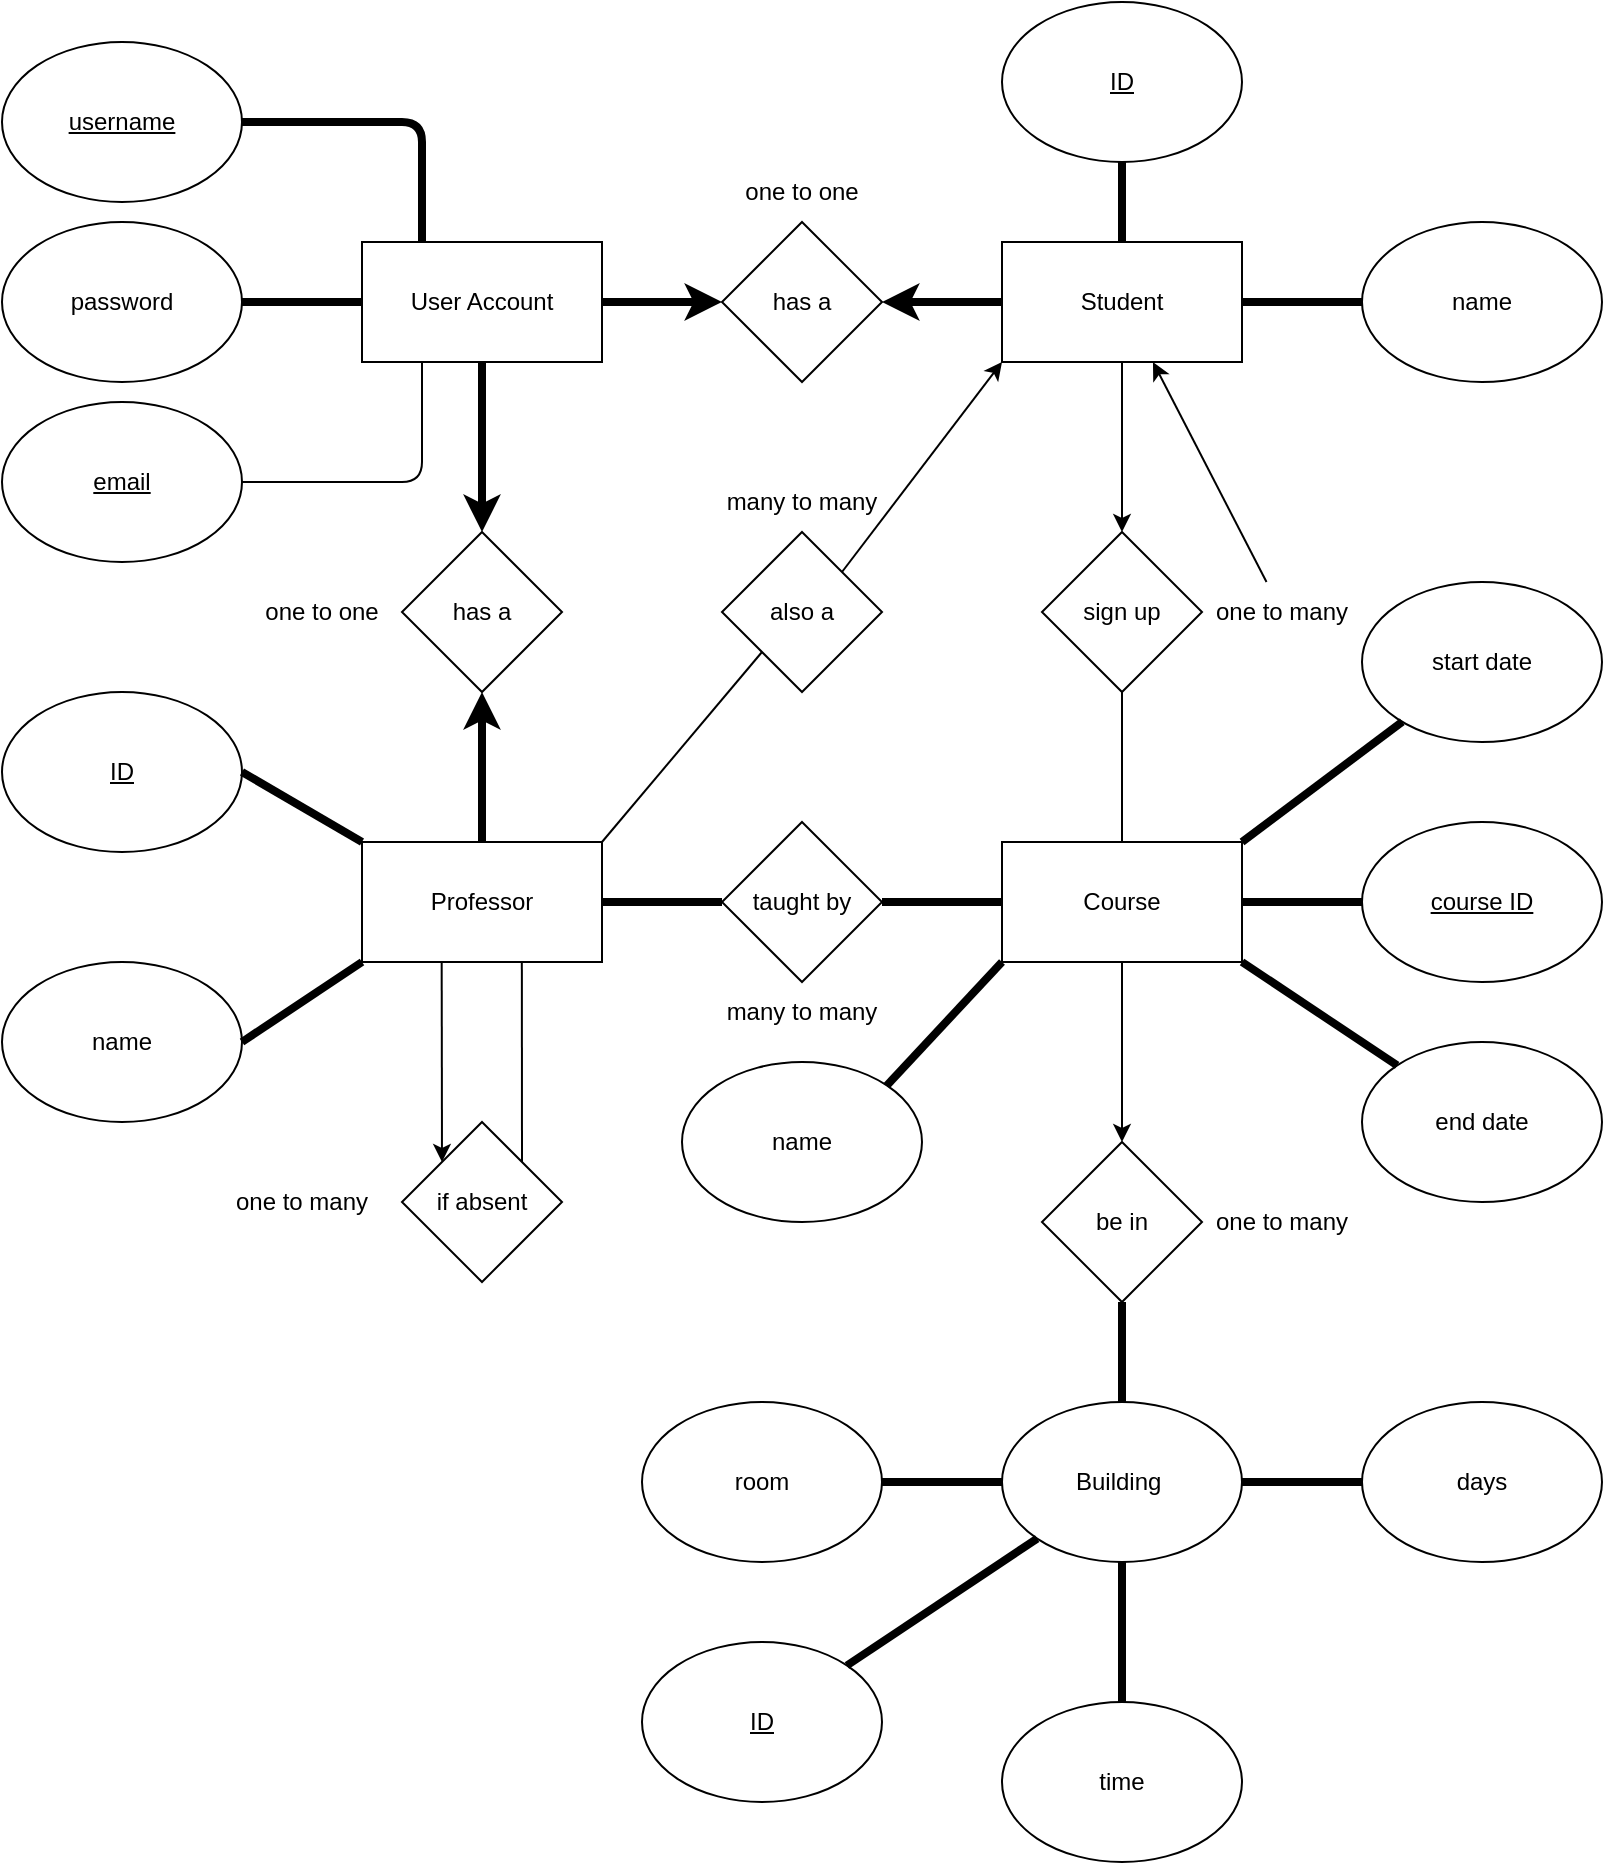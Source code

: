 <mxfile>
    <diagram id="Q0U221ffADv90gzHcSHl" name="Page-1">
        <mxGraphModel dx="790" dy="614" grid="1" gridSize="10" guides="1" tooltips="1" connect="1" arrows="1" fold="1" page="1" pageScale="1" pageWidth="850" pageHeight="1100" background="none" math="0" shadow="0">
            <root>
                <mxCell id="0"/>
                <mxCell id="1" parent="0"/>
                <mxCell id="19" style="edgeStyle=none;html=1;strokeWidth=4;" parent="1" source="2" target="15" edge="1">
                    <mxGeometry relative="1" as="geometry"/>
                </mxCell>
                <mxCell id="24" style="edgeStyle=none;html=1;entryX=0.5;entryY=0;entryDx=0;entryDy=0;strokeWidth=1;" parent="1" source="2" target="23" edge="1">
                    <mxGeometry relative="1" as="geometry"/>
                </mxCell>
                <mxCell id="2" value="Student" style="rounded=0;whiteSpace=wrap;html=1;" parent="1" vertex="1">
                    <mxGeometry x="520" y="130" width="120" height="60" as="geometry"/>
                </mxCell>
                <mxCell id="73" style="edgeStyle=none;html=1;entryX=0.5;entryY=0;entryDx=0;entryDy=0;" parent="1" source="3" target="72" edge="1">
                    <mxGeometry relative="1" as="geometry"/>
                </mxCell>
                <mxCell id="3" value="Course" style="rounded=0;whiteSpace=wrap;html=1;" parent="1" vertex="1">
                    <mxGeometry x="520" y="430" width="120" height="60" as="geometry"/>
                </mxCell>
                <mxCell id="18" style="edgeStyle=none;html=1;entryX=0;entryY=0.5;entryDx=0;entryDy=0;strokeWidth=4;" parent="1" source="4" target="15" edge="1">
                    <mxGeometry relative="1" as="geometry"/>
                </mxCell>
                <mxCell id="88" style="edgeStyle=none;html=1;entryX=0.5;entryY=0;entryDx=0;entryDy=0;strokeWidth=4;" parent="1" source="4" target="87" edge="1">
                    <mxGeometry relative="1" as="geometry"/>
                </mxCell>
                <mxCell id="4" value="User Account" style="rounded=0;whiteSpace=wrap;html=1;" parent="1" vertex="1">
                    <mxGeometry x="200" y="130" width="120" height="60" as="geometry"/>
                </mxCell>
                <mxCell id="89" style="edgeStyle=none;html=1;entryX=0.5;entryY=1;entryDx=0;entryDy=0;strokeWidth=4;" parent="1" source="5" target="87" edge="1">
                    <mxGeometry relative="1" as="geometry"/>
                </mxCell>
                <mxCell id="91" style="edgeStyle=none;html=1;entryX=0;entryY=0;entryDx=0;entryDy=0;strokeWidth=1;exitX=0.332;exitY=1;exitDx=0;exitDy=0;exitPerimeter=0;" parent="1" source="5" target="48" edge="1">
                    <mxGeometry relative="1" as="geometry"/>
                </mxCell>
                <mxCell id="5" value="Professor" style="rounded=0;whiteSpace=wrap;html=1;" parent="1" vertex="1">
                    <mxGeometry x="200" y="430" width="120" height="60" as="geometry"/>
                </mxCell>
                <mxCell id="6" value="&lt;u&gt;username&lt;/u&gt;" style="ellipse;whiteSpace=wrap;html=1;" parent="1" vertex="1">
                    <mxGeometry x="20" y="30" width="120" height="80" as="geometry"/>
                </mxCell>
                <mxCell id="7" value="password" style="ellipse;whiteSpace=wrap;html=1;" parent="1" vertex="1">
                    <mxGeometry x="20" y="120" width="120" height="80" as="geometry"/>
                </mxCell>
                <mxCell id="8" value="&lt;u&gt;email&lt;/u&gt;" style="ellipse;whiteSpace=wrap;html=1;" parent="1" vertex="1">
                    <mxGeometry x="20" y="210" width="120" height="80" as="geometry"/>
                </mxCell>
                <mxCell id="9" value="&lt;u&gt;ID&lt;/u&gt;" style="ellipse;whiteSpace=wrap;html=1;" parent="1" vertex="1">
                    <mxGeometry x="520" y="10" width="120" height="80" as="geometry"/>
                </mxCell>
                <mxCell id="10" value="name" style="ellipse;whiteSpace=wrap;html=1;" parent="1" vertex="1">
                    <mxGeometry x="700" y="120" width="120" height="80" as="geometry"/>
                </mxCell>
                <mxCell id="12" value="" style="endArrow=none;html=1;exitX=1;exitY=0.5;exitDx=0;exitDy=0;entryX=0.25;entryY=0;entryDx=0;entryDy=0;strokeWidth=4;" parent="1" source="6" target="4" edge="1">
                    <mxGeometry width="50" height="50" relative="1" as="geometry">
                        <mxPoint x="200" y="90" as="sourcePoint"/>
                        <mxPoint x="250" y="40" as="targetPoint"/>
                        <Array as="points">
                            <mxPoint x="230" y="70"/>
                        </Array>
                    </mxGeometry>
                </mxCell>
                <mxCell id="13" value="" style="endArrow=none;html=1;exitX=1;exitY=0.5;exitDx=0;exitDy=0;entryX=0;entryY=0.5;entryDx=0;entryDy=0;strokeWidth=4;" parent="1" source="7" target="4" edge="1">
                    <mxGeometry width="50" height="50" relative="1" as="geometry">
                        <mxPoint x="200" y="270" as="sourcePoint"/>
                        <mxPoint x="250" y="220" as="targetPoint"/>
                    </mxGeometry>
                </mxCell>
                <mxCell id="14" value="" style="endArrow=none;html=1;exitX=1;exitY=0.5;exitDx=0;exitDy=0;entryX=0.25;entryY=1;entryDx=0;entryDy=0;" parent="1" source="8" target="4" edge="1">
                    <mxGeometry width="50" height="50" relative="1" as="geometry">
                        <mxPoint x="230" y="290" as="sourcePoint"/>
                        <mxPoint x="280" y="240" as="targetPoint"/>
                        <Array as="points">
                            <mxPoint x="230" y="250"/>
                        </Array>
                    </mxGeometry>
                </mxCell>
                <mxCell id="15" value="has a" style="rhombus;whiteSpace=wrap;html=1;" parent="1" vertex="1">
                    <mxGeometry x="380" y="120" width="80" height="80" as="geometry"/>
                </mxCell>
                <mxCell id="21" value="" style="endArrow=none;html=1;strokeWidth=4;entryX=0.5;entryY=1;entryDx=0;entryDy=0;exitX=0.5;exitY=0;exitDx=0;exitDy=0;" parent="1" source="2" target="9" edge="1">
                    <mxGeometry width="50" height="50" relative="1" as="geometry">
                        <mxPoint x="490" y="320" as="sourcePoint"/>
                        <mxPoint x="540" y="270" as="targetPoint"/>
                    </mxGeometry>
                </mxCell>
                <mxCell id="22" value="" style="endArrow=none;html=1;strokeWidth=4;entryX=0;entryY=0.5;entryDx=0;entryDy=0;exitX=1;exitY=0.5;exitDx=0;exitDy=0;" parent="1" source="2" target="10" edge="1">
                    <mxGeometry width="50" height="50" relative="1" as="geometry">
                        <mxPoint x="650" y="280" as="sourcePoint"/>
                        <mxPoint x="700" y="230" as="targetPoint"/>
                    </mxGeometry>
                </mxCell>
                <mxCell id="23" value="sign up" style="rhombus;whiteSpace=wrap;html=1;" parent="1" vertex="1">
                    <mxGeometry x="540" y="275" width="80" height="80" as="geometry"/>
                </mxCell>
                <mxCell id="25" value="" style="endArrow=none;html=1;strokeWidth=1;entryX=0.5;entryY=1;entryDx=0;entryDy=0;exitX=0.5;exitY=0;exitDx=0;exitDy=0;" parent="1" source="3" target="23" edge="1">
                    <mxGeometry width="50" height="50" relative="1" as="geometry">
                        <mxPoint x="380" y="410" as="sourcePoint"/>
                        <mxPoint x="430" y="360" as="targetPoint"/>
                    </mxGeometry>
                </mxCell>
                <mxCell id="27" value="&lt;u&gt;course ID&lt;/u&gt;" style="ellipse;whiteSpace=wrap;html=1;" parent="1" vertex="1">
                    <mxGeometry x="700" y="420" width="120" height="80" as="geometry"/>
                </mxCell>
                <mxCell id="28" value="" style="endArrow=none;html=1;strokeWidth=4;entryX=0;entryY=0.5;entryDx=0;entryDy=0;exitX=1;exitY=0.5;exitDx=0;exitDy=0;" parent="1" source="3" target="27" edge="1">
                    <mxGeometry width="50" height="50" relative="1" as="geometry">
                        <mxPoint x="620" y="560" as="sourcePoint"/>
                        <mxPoint x="670" y="510" as="targetPoint"/>
                    </mxGeometry>
                </mxCell>
                <mxCell id="29" value="Building&amp;nbsp;" style="ellipse;whiteSpace=wrap;html=1;" parent="1" vertex="1">
                    <mxGeometry x="520" y="710" width="120" height="80" as="geometry"/>
                </mxCell>
                <mxCell id="30" value="taught by" style="rhombus;whiteSpace=wrap;html=1;" parent="1" vertex="1">
                    <mxGeometry x="380" y="420" width="80" height="80" as="geometry"/>
                </mxCell>
                <mxCell id="31" value="" style="endArrow=none;html=1;strokeWidth=4;endSize=6;startSize=6;entryX=0.5;entryY=1;entryDx=0;entryDy=0;exitX=0.5;exitY=0;exitDx=0;exitDy=0;" parent="1" source="29" target="72" edge="1">
                    <mxGeometry width="50" height="50" relative="1" as="geometry">
                        <mxPoint x="400" y="600" as="sourcePoint"/>
                        <mxPoint x="450" y="550" as="targetPoint"/>
                    </mxGeometry>
                </mxCell>
                <mxCell id="32" value="name" style="ellipse;whiteSpace=wrap;html=1;" parent="1" vertex="1">
                    <mxGeometry x="360" y="540" width="120" height="80" as="geometry"/>
                </mxCell>
                <mxCell id="33" value="" style="endArrow=none;html=1;strokeWidth=4;exitX=1;exitY=0;exitDx=0;exitDy=0;endSize=6;startSize=6;entryX=0;entryY=1;entryDx=0;entryDy=0;" parent="1" source="32" target="3" edge="1">
                    <mxGeometry width="50" height="50" relative="1" as="geometry">
                        <mxPoint x="250.86" y="630" as="sourcePoint"/>
                        <mxPoint x="479.131" y="520" as="targetPoint"/>
                    </mxGeometry>
                </mxCell>
                <mxCell id="36" value="" style="endArrow=none;html=1;strokeWidth=4;startSize=6;endSize=6;exitX=1;exitY=0.5;exitDx=0;exitDy=0;entryX=0;entryY=0.5;entryDx=0;entryDy=0;" parent="1" source="5" target="30" edge="1">
                    <mxGeometry width="50" height="50" relative="1" as="geometry">
                        <mxPoint x="250" y="560" as="sourcePoint"/>
                        <mxPoint x="370" y="500" as="targetPoint"/>
                    </mxGeometry>
                </mxCell>
                <mxCell id="37" value="" style="endArrow=none;html=1;strokeWidth=4;startSize=6;endSize=6;entryX=0;entryY=0.5;entryDx=0;entryDy=0;exitX=1;exitY=0.5;exitDx=0;exitDy=0;" parent="1" source="30" target="3" edge="1">
                    <mxGeometry width="50" height="50" relative="1" as="geometry">
                        <mxPoint x="470" y="500" as="sourcePoint"/>
                        <mxPoint x="420" y="520" as="targetPoint"/>
                    </mxGeometry>
                </mxCell>
                <mxCell id="38" value="name" style="ellipse;whiteSpace=wrap;html=1;" parent="1" vertex="1">
                    <mxGeometry x="20" y="490" width="120" height="80" as="geometry"/>
                </mxCell>
                <mxCell id="40" value="" style="endArrow=none;html=1;strokeWidth=4;startSize=6;endSize=6;entryX=0;entryY=1;entryDx=0;entryDy=0;exitX=1;exitY=0.5;exitDx=0;exitDy=0;" parent="1" source="38" target="5" edge="1">
                    <mxGeometry width="50" height="50" relative="1" as="geometry">
                        <mxPoint x="120" y="590" as="sourcePoint"/>
                        <mxPoint x="170" y="540" as="targetPoint"/>
                    </mxGeometry>
                </mxCell>
                <mxCell id="41" value="one to one" style="text;html=1;strokeColor=none;fillColor=none;align=center;verticalAlign=middle;whiteSpace=wrap;rounded=0;" parent="1" vertex="1">
                    <mxGeometry x="390" y="90" width="60" height="30" as="geometry"/>
                </mxCell>
                <mxCell id="98" value="" style="edgeStyle=none;html=1;" parent="1" source="42" target="2" edge="1">
                    <mxGeometry relative="1" as="geometry"/>
                </mxCell>
                <mxCell id="42" value="one to many" style="text;html=1;strokeColor=none;fillColor=none;align=center;verticalAlign=middle;whiteSpace=wrap;rounded=0;" parent="1" vertex="1">
                    <mxGeometry x="620" y="300" width="80" height="30" as="geometry"/>
                </mxCell>
                <mxCell id="43" value="many to many" style="text;html=1;strokeColor=none;fillColor=none;align=center;verticalAlign=middle;whiteSpace=wrap;rounded=0;" parent="1" vertex="1">
                    <mxGeometry x="380" y="500" width="80" height="30" as="geometry"/>
                </mxCell>
                <mxCell id="44" value="start date" style="ellipse;whiteSpace=wrap;html=1;" parent="1" vertex="1">
                    <mxGeometry x="700" y="300" width="120" height="80" as="geometry"/>
                </mxCell>
                <mxCell id="45" value="" style="endArrow=none;html=1;strokeWidth=4;endSize=6;startSize=6;entryX=1;entryY=0;entryDx=0;entryDy=0;" parent="1" source="44" target="3" edge="1">
                    <mxGeometry width="50" height="50" relative="1" as="geometry">
                        <mxPoint x="400" y="385" as="sourcePoint"/>
                        <mxPoint x="640" y="275" as="targetPoint"/>
                    </mxGeometry>
                </mxCell>
                <mxCell id="46" value="&lt;u&gt;ID&lt;/u&gt;" style="ellipse;whiteSpace=wrap;html=1;" parent="1" vertex="1">
                    <mxGeometry x="20" y="355" width="120" height="80" as="geometry"/>
                </mxCell>
                <mxCell id="47" value="" style="endArrow=none;html=1;strokeWidth=4;startSize=6;endSize=6;entryX=0;entryY=0;entryDx=0;entryDy=0;exitX=1;exitY=0.5;exitDx=0;exitDy=0;" parent="1" source="46" target="5" edge="1">
                    <mxGeometry width="50" height="50" relative="1" as="geometry">
                        <mxPoint x="300" y="440" as="sourcePoint"/>
                        <mxPoint x="380" y="310" as="targetPoint"/>
                    </mxGeometry>
                </mxCell>
                <mxCell id="48" value="if absent" style="rhombus;whiteSpace=wrap;html=1;" parent="1" vertex="1">
                    <mxGeometry x="220" y="570" width="80" height="80" as="geometry"/>
                </mxCell>
                <mxCell id="51" value="one to many" style="text;html=1;strokeColor=none;fillColor=none;align=center;verticalAlign=middle;whiteSpace=wrap;rounded=0;" parent="1" vertex="1">
                    <mxGeometry x="130" y="595" width="80" height="30" as="geometry"/>
                </mxCell>
                <mxCell id="71" value="" style="endArrow=none;html=1;exitX=1;exitY=0;exitDx=0;exitDy=0;entryX=0.666;entryY=1.002;entryDx=0;entryDy=0;entryPerimeter=0;" parent="1" source="48" target="5" edge="1">
                    <mxGeometry width="50" height="50" relative="1" as="geometry">
                        <mxPoint x="240" y="560" as="sourcePoint"/>
                        <mxPoint x="280" y="500" as="targetPoint"/>
                    </mxGeometry>
                </mxCell>
                <mxCell id="72" value="be in" style="rhombus;whiteSpace=wrap;html=1;" parent="1" vertex="1">
                    <mxGeometry x="540" y="580" width="80" height="80" as="geometry"/>
                </mxCell>
                <mxCell id="74" value="one to many" style="text;html=1;strokeColor=none;fillColor=none;align=center;verticalAlign=middle;whiteSpace=wrap;rounded=0;" parent="1" vertex="1">
                    <mxGeometry x="620" y="605" width="80" height="30" as="geometry"/>
                </mxCell>
                <mxCell id="79" value="room" style="ellipse;whiteSpace=wrap;html=1;" parent="1" vertex="1">
                    <mxGeometry x="340" y="710" width="120" height="80" as="geometry"/>
                </mxCell>
                <mxCell id="80" value="" style="endArrow=none;html=1;entryX=0;entryY=0.5;entryDx=0;entryDy=0;strokeWidth=4;" parent="1" source="79" target="29" edge="1">
                    <mxGeometry width="50" height="50" relative="1" as="geometry">
                        <mxPoint x="450" y="820" as="sourcePoint"/>
                        <mxPoint x="550" y="760" as="targetPoint"/>
                    </mxGeometry>
                </mxCell>
                <mxCell id="81" value="days" style="ellipse;whiteSpace=wrap;html=1;" parent="1" vertex="1">
                    <mxGeometry x="700" y="710" width="120" height="80" as="geometry"/>
                </mxCell>
                <mxCell id="82" value="" style="endArrow=none;html=1;entryX=1;entryY=0.5;entryDx=0;entryDy=0;exitX=0;exitY=0.5;exitDx=0;exitDy=0;strokeWidth=4;" parent="1" source="81" target="29" edge="1">
                    <mxGeometry width="50" height="50" relative="1" as="geometry">
                        <mxPoint x="550" y="730" as="sourcePoint"/>
                        <mxPoint x="650" y="670" as="targetPoint"/>
                    </mxGeometry>
                </mxCell>
                <mxCell id="83" value="time" style="ellipse;whiteSpace=wrap;html=1;" parent="1" vertex="1">
                    <mxGeometry x="520" y="860" width="120" height="80" as="geometry"/>
                </mxCell>
                <mxCell id="84" value="" style="endArrow=none;html=1;entryX=0.5;entryY=1;entryDx=0;entryDy=0;strokeWidth=4;" parent="1" source="83" target="29" edge="1">
                    <mxGeometry width="50" height="50" relative="1" as="geometry">
                        <mxPoint x="540" y="820" as="sourcePoint"/>
                        <mxPoint x="640" y="760" as="targetPoint"/>
                    </mxGeometry>
                </mxCell>
                <mxCell id="85" value="end date" style="ellipse;whiteSpace=wrap;html=1;" parent="1" vertex="1">
                    <mxGeometry x="700" y="530" width="120" height="80" as="geometry"/>
                </mxCell>
                <mxCell id="86" value="" style="endArrow=none;html=1;strokeWidth=4;endSize=6;startSize=6;entryX=1;entryY=1;entryDx=0;entryDy=0;" parent="1" source="85" target="3" edge="1">
                    <mxGeometry width="50" height="50" relative="1" as="geometry">
                        <mxPoint x="400" y="615" as="sourcePoint"/>
                        <mxPoint x="640" y="660" as="targetPoint"/>
                    </mxGeometry>
                </mxCell>
                <mxCell id="87" value="has a" style="rhombus;whiteSpace=wrap;html=1;" parent="1" vertex="1">
                    <mxGeometry x="220" y="275" width="80" height="80" as="geometry"/>
                </mxCell>
                <mxCell id="90" value="one to one" style="text;html=1;strokeColor=none;fillColor=none;align=center;verticalAlign=middle;whiteSpace=wrap;rounded=0;" parent="1" vertex="1">
                    <mxGeometry x="150" y="300" width="60" height="30" as="geometry"/>
                </mxCell>
                <mxCell id="97" style="edgeStyle=none;html=1;exitX=1;exitY=0;exitDx=0;exitDy=0;entryX=0;entryY=1;entryDx=0;entryDy=0;" parent="1" source="92" target="2" edge="1">
                    <mxGeometry relative="1" as="geometry"/>
                </mxCell>
                <mxCell id="92" value="also a" style="rhombus;whiteSpace=wrap;html=1;" parent="1" vertex="1">
                    <mxGeometry x="380" y="275" width="80" height="80" as="geometry"/>
                </mxCell>
                <mxCell id="94" value="" style="endArrow=none;html=1;exitX=1;exitY=0;exitDx=0;exitDy=0;entryX=0;entryY=1;entryDx=0;entryDy=0;" parent="1" source="5" target="92" edge="1">
                    <mxGeometry width="50" height="50" relative="1" as="geometry">
                        <mxPoint x="350" y="430" as="sourcePoint"/>
                        <mxPoint x="400" y="370" as="targetPoint"/>
                    </mxGeometry>
                </mxCell>
                <mxCell id="95" value="many to many" style="text;html=1;strokeColor=none;fillColor=none;align=center;verticalAlign=middle;whiteSpace=wrap;rounded=0;" parent="1" vertex="1">
                    <mxGeometry x="380" y="245" width="80" height="30" as="geometry"/>
                </mxCell>
                <mxCell id="99" value="&lt;u&gt;ID&lt;/u&gt;" style="ellipse;whiteSpace=wrap;html=1;" vertex="1" parent="1">
                    <mxGeometry x="340" y="830" width="120" height="80" as="geometry"/>
                </mxCell>
                <mxCell id="100" value="" style="endArrow=none;html=1;entryX=0;entryY=1;entryDx=0;entryDy=0;strokeWidth=4;" edge="1" parent="1" source="99" target="29">
                    <mxGeometry width="50" height="50" relative="1" as="geometry">
                        <mxPoint x="450" y="940" as="sourcePoint"/>
                        <mxPoint x="520" y="870" as="targetPoint"/>
                    </mxGeometry>
                </mxCell>
            </root>
        </mxGraphModel>
    </diagram>
</mxfile>
